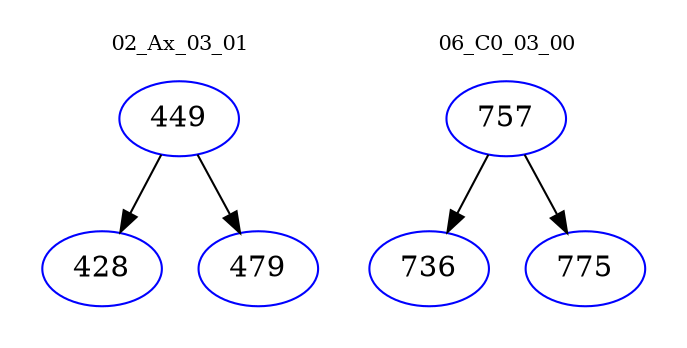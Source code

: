 digraph{
subgraph cluster_0 {
color = white
label = "02_Ax_03_01";
fontsize=10;
T0_449 [label="449", color="blue"]
T0_449 -> T0_428 [color="black"]
T0_428 [label="428", color="blue"]
T0_449 -> T0_479 [color="black"]
T0_479 [label="479", color="blue"]
}
subgraph cluster_1 {
color = white
label = "06_C0_03_00";
fontsize=10;
T1_757 [label="757", color="blue"]
T1_757 -> T1_736 [color="black"]
T1_736 [label="736", color="blue"]
T1_757 -> T1_775 [color="black"]
T1_775 [label="775", color="blue"]
}
}
